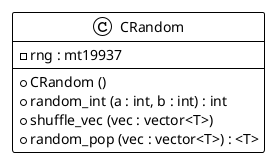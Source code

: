 @startuml
!theme plain

class CRandom
{
    + CRandom ()
    + random_int (a : int, b : int) : int
    + shuffle_vec (vec : vector<T>)
    + random_pop (vec : vector<T>) : <T>
    - rng : mt19937
}

@enduml